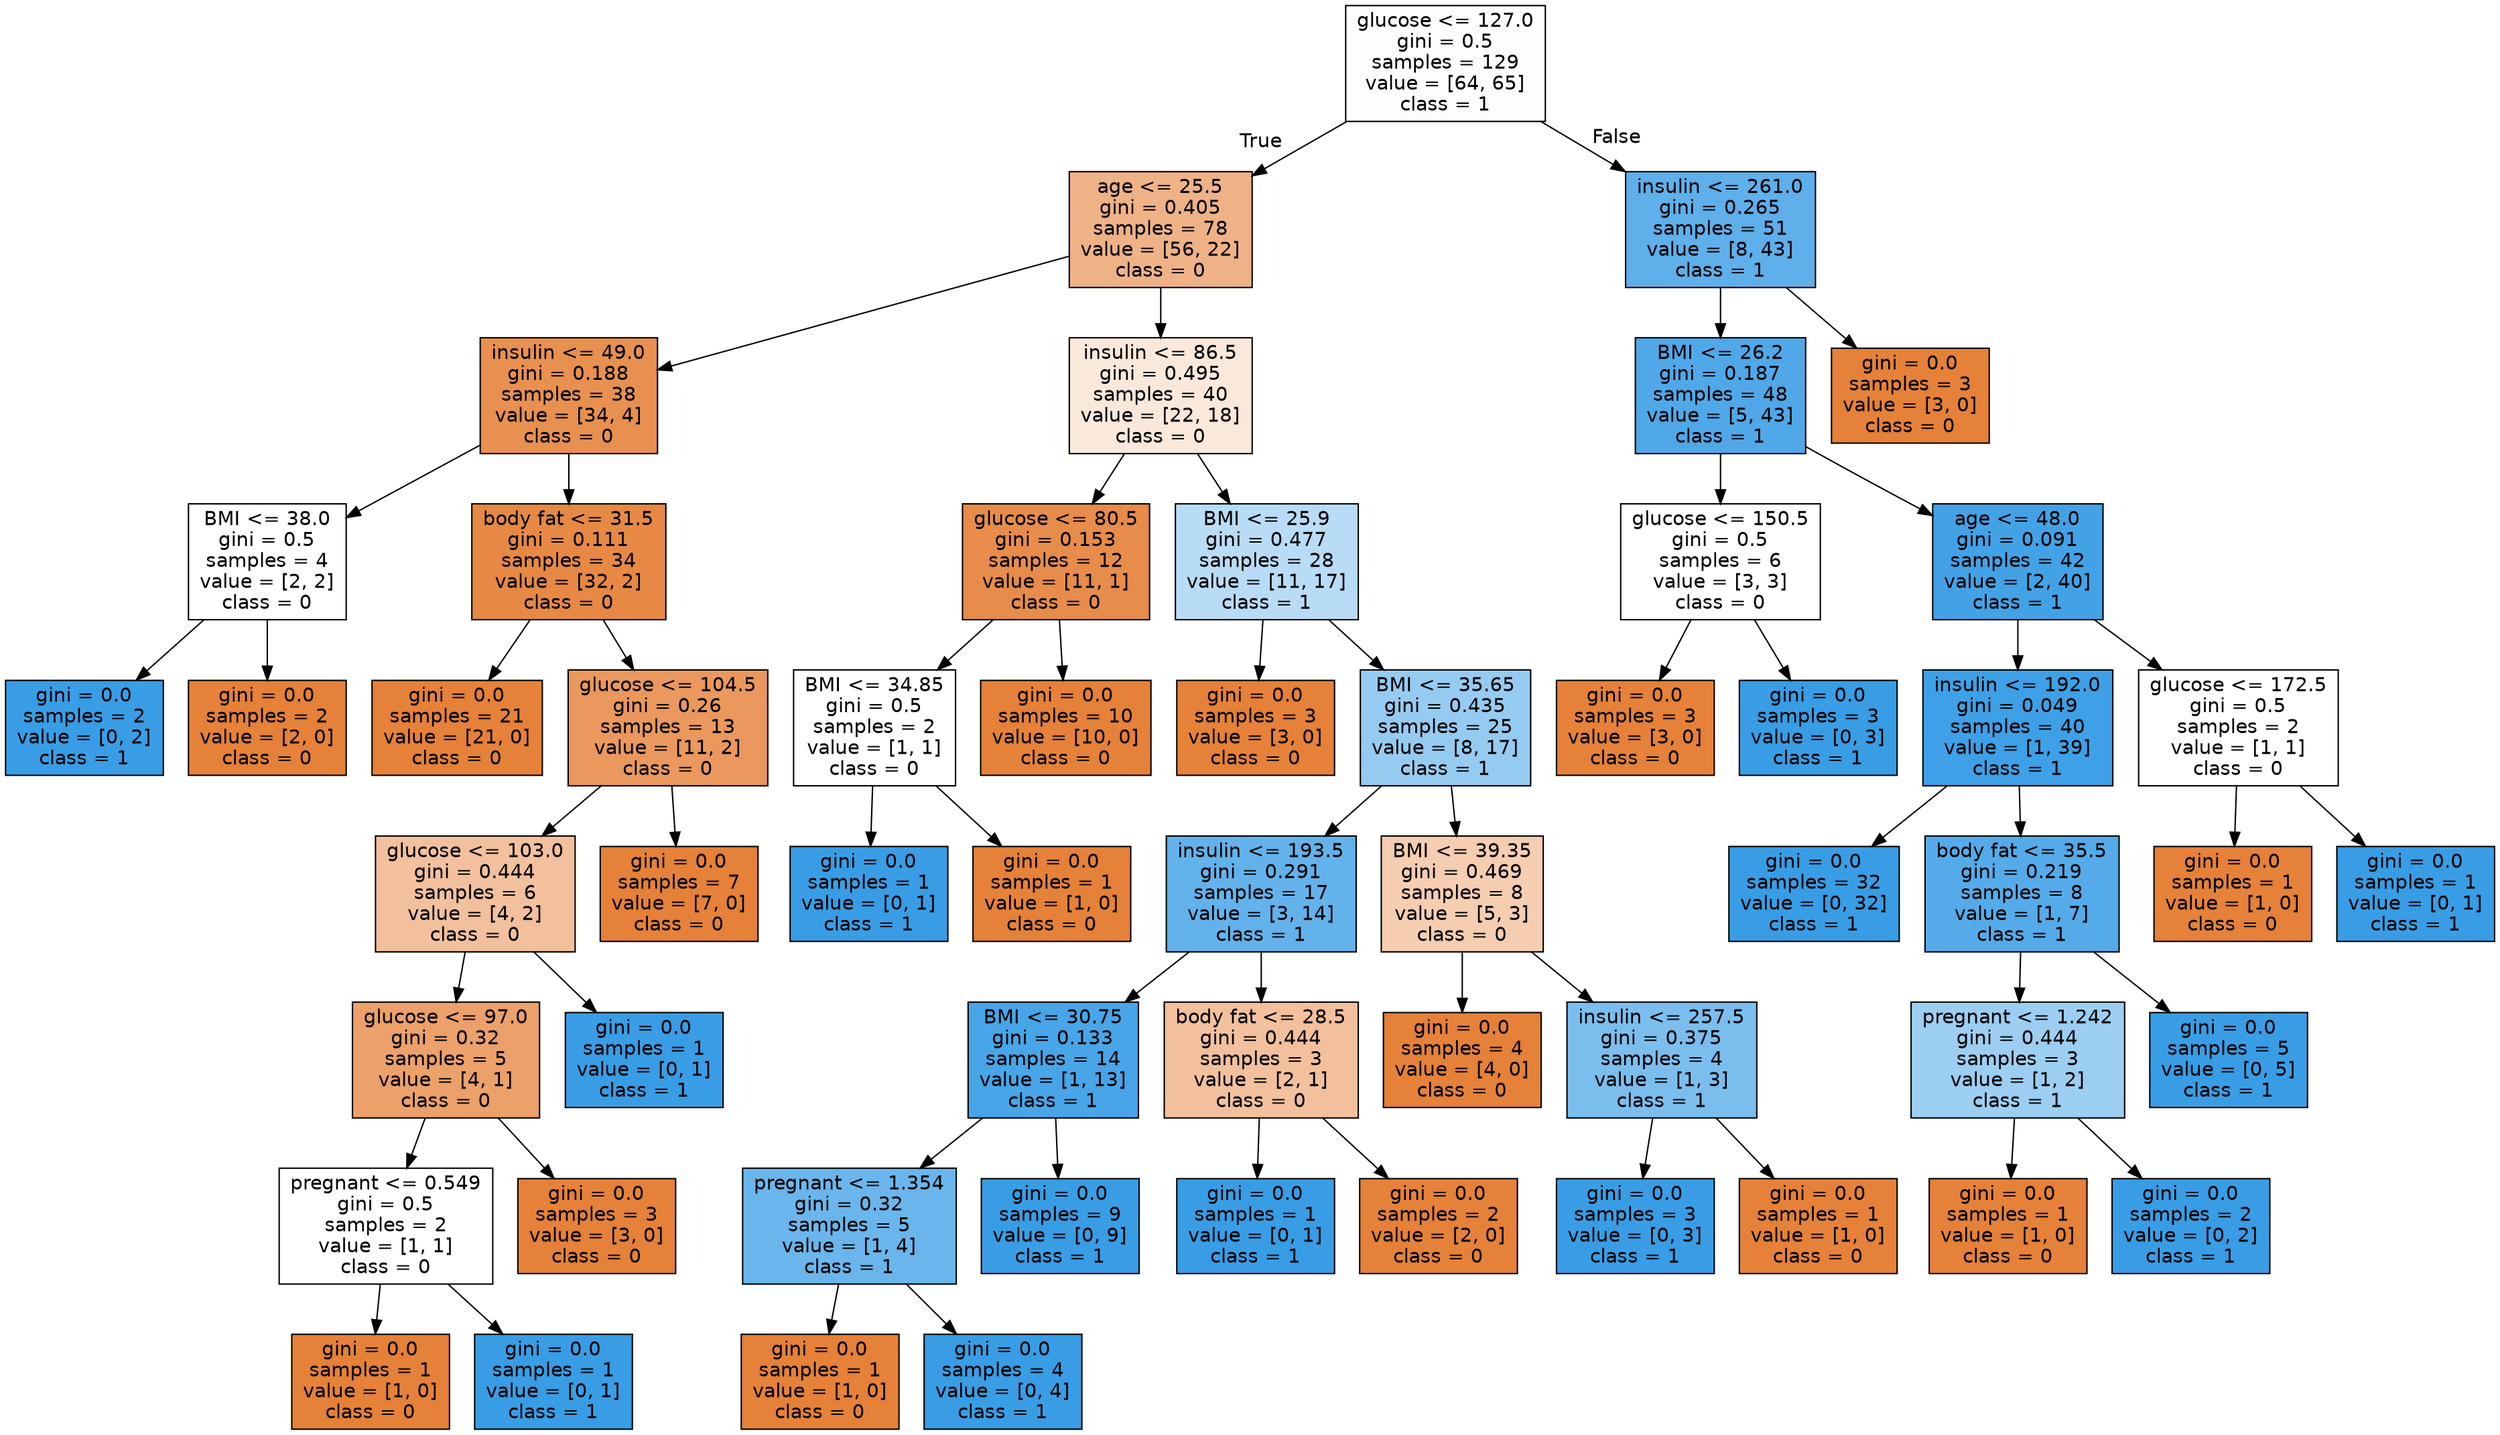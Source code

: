 digraph Tree {
node [shape=box, style="filled", color="black", fontname="helvetica"] ;
edge [fontname="helvetica"] ;
0 [label="glucose <= 127.0\ngini = 0.5\nsamples = 129\nvalue = [64, 65]\nclass = 1", fillcolor="#fcfdff"] ;
1 [label="age <= 25.5\ngini = 0.405\nsamples = 78\nvalue = [56, 22]\nclass = 0", fillcolor="#efb287"] ;
0 -> 1 [labeldistance=2.5, labelangle=45, headlabel="True"] ;
2 [label="insulin <= 49.0\ngini = 0.188\nsamples = 38\nvalue = [34, 4]\nclass = 0", fillcolor="#e89050"] ;
1 -> 2 ;
3 [label="BMI <= 38.0\ngini = 0.5\nsamples = 4\nvalue = [2, 2]\nclass = 0", fillcolor="#ffffff"] ;
2 -> 3 ;
4 [label="gini = 0.0\nsamples = 2\nvalue = [0, 2]\nclass = 1", fillcolor="#399de5"] ;
3 -> 4 ;
5 [label="gini = 0.0\nsamples = 2\nvalue = [2, 0]\nclass = 0", fillcolor="#e58139"] ;
3 -> 5 ;
6 [label="body fat <= 31.5\ngini = 0.111\nsamples = 34\nvalue = [32, 2]\nclass = 0", fillcolor="#e78945"] ;
2 -> 6 ;
7 [label="gini = 0.0\nsamples = 21\nvalue = [21, 0]\nclass = 0", fillcolor="#e58139"] ;
6 -> 7 ;
8 [label="glucose <= 104.5\ngini = 0.26\nsamples = 13\nvalue = [11, 2]\nclass = 0", fillcolor="#ea985d"] ;
6 -> 8 ;
9 [label="glucose <= 103.0\ngini = 0.444\nsamples = 6\nvalue = [4, 2]\nclass = 0", fillcolor="#f2c09c"] ;
8 -> 9 ;
10 [label="glucose <= 97.0\ngini = 0.32\nsamples = 5\nvalue = [4, 1]\nclass = 0", fillcolor="#eca06a"] ;
9 -> 10 ;
11 [label="pregnant <= 0.549\ngini = 0.5\nsamples = 2\nvalue = [1, 1]\nclass = 0", fillcolor="#ffffff"] ;
10 -> 11 ;
12 [label="gini = 0.0\nsamples = 1\nvalue = [1, 0]\nclass = 0", fillcolor="#e58139"] ;
11 -> 12 ;
13 [label="gini = 0.0\nsamples = 1\nvalue = [0, 1]\nclass = 1", fillcolor="#399de5"] ;
11 -> 13 ;
14 [label="gini = 0.0\nsamples = 3\nvalue = [3, 0]\nclass = 0", fillcolor="#e58139"] ;
10 -> 14 ;
15 [label="gini = 0.0\nsamples = 1\nvalue = [0, 1]\nclass = 1", fillcolor="#399de5"] ;
9 -> 15 ;
16 [label="gini = 0.0\nsamples = 7\nvalue = [7, 0]\nclass = 0", fillcolor="#e58139"] ;
8 -> 16 ;
17 [label="insulin <= 86.5\ngini = 0.495\nsamples = 40\nvalue = [22, 18]\nclass = 0", fillcolor="#fae8db"] ;
1 -> 17 ;
18 [label="glucose <= 80.5\ngini = 0.153\nsamples = 12\nvalue = [11, 1]\nclass = 0", fillcolor="#e78c4b"] ;
17 -> 18 ;
19 [label="BMI <= 34.85\ngini = 0.5\nsamples = 2\nvalue = [1, 1]\nclass = 0", fillcolor="#ffffff"] ;
18 -> 19 ;
20 [label="gini = 0.0\nsamples = 1\nvalue = [0, 1]\nclass = 1", fillcolor="#399de5"] ;
19 -> 20 ;
21 [label="gini = 0.0\nsamples = 1\nvalue = [1, 0]\nclass = 0", fillcolor="#e58139"] ;
19 -> 21 ;
22 [label="gini = 0.0\nsamples = 10\nvalue = [10, 0]\nclass = 0", fillcolor="#e58139"] ;
18 -> 22 ;
23 [label="BMI <= 25.9\ngini = 0.477\nsamples = 28\nvalue = [11, 17]\nclass = 1", fillcolor="#b9dcf6"] ;
17 -> 23 ;
24 [label="gini = 0.0\nsamples = 3\nvalue = [3, 0]\nclass = 0", fillcolor="#e58139"] ;
23 -> 24 ;
25 [label="BMI <= 35.65\ngini = 0.435\nsamples = 25\nvalue = [8, 17]\nclass = 1", fillcolor="#96cbf1"] ;
23 -> 25 ;
26 [label="insulin <= 193.5\ngini = 0.291\nsamples = 17\nvalue = [3, 14]\nclass = 1", fillcolor="#63b2eb"] ;
25 -> 26 ;
27 [label="BMI <= 30.75\ngini = 0.133\nsamples = 14\nvalue = [1, 13]\nclass = 1", fillcolor="#48a5e7"] ;
26 -> 27 ;
28 [label="pregnant <= 1.354\ngini = 0.32\nsamples = 5\nvalue = [1, 4]\nclass = 1", fillcolor="#6ab6ec"] ;
27 -> 28 ;
29 [label="gini = 0.0\nsamples = 1\nvalue = [1, 0]\nclass = 0", fillcolor="#e58139"] ;
28 -> 29 ;
30 [label="gini = 0.0\nsamples = 4\nvalue = [0, 4]\nclass = 1", fillcolor="#399de5"] ;
28 -> 30 ;
31 [label="gini = 0.0\nsamples = 9\nvalue = [0, 9]\nclass = 1", fillcolor="#399de5"] ;
27 -> 31 ;
32 [label="body fat <= 28.5\ngini = 0.444\nsamples = 3\nvalue = [2, 1]\nclass = 0", fillcolor="#f2c09c"] ;
26 -> 32 ;
33 [label="gini = 0.0\nsamples = 1\nvalue = [0, 1]\nclass = 1", fillcolor="#399de5"] ;
32 -> 33 ;
34 [label="gini = 0.0\nsamples = 2\nvalue = [2, 0]\nclass = 0", fillcolor="#e58139"] ;
32 -> 34 ;
35 [label="BMI <= 39.35\ngini = 0.469\nsamples = 8\nvalue = [5, 3]\nclass = 0", fillcolor="#f5cdb0"] ;
25 -> 35 ;
36 [label="gini = 0.0\nsamples = 4\nvalue = [4, 0]\nclass = 0", fillcolor="#e58139"] ;
35 -> 36 ;
37 [label="insulin <= 257.5\ngini = 0.375\nsamples = 4\nvalue = [1, 3]\nclass = 1", fillcolor="#7bbeee"] ;
35 -> 37 ;
38 [label="gini = 0.0\nsamples = 3\nvalue = [0, 3]\nclass = 1", fillcolor="#399de5"] ;
37 -> 38 ;
39 [label="gini = 0.0\nsamples = 1\nvalue = [1, 0]\nclass = 0", fillcolor="#e58139"] ;
37 -> 39 ;
40 [label="insulin <= 261.0\ngini = 0.265\nsamples = 51\nvalue = [8, 43]\nclass = 1", fillcolor="#5eafea"] ;
0 -> 40 [labeldistance=2.5, labelangle=-45, headlabel="False"] ;
41 [label="BMI <= 26.2\ngini = 0.187\nsamples = 48\nvalue = [5, 43]\nclass = 1", fillcolor="#50a8e8"] ;
40 -> 41 ;
42 [label="glucose <= 150.5\ngini = 0.5\nsamples = 6\nvalue = [3, 3]\nclass = 0", fillcolor="#ffffff"] ;
41 -> 42 ;
43 [label="gini = 0.0\nsamples = 3\nvalue = [3, 0]\nclass = 0", fillcolor="#e58139"] ;
42 -> 43 ;
44 [label="gini = 0.0\nsamples = 3\nvalue = [0, 3]\nclass = 1", fillcolor="#399de5"] ;
42 -> 44 ;
45 [label="age <= 48.0\ngini = 0.091\nsamples = 42\nvalue = [2, 40]\nclass = 1", fillcolor="#43a2e6"] ;
41 -> 45 ;
46 [label="insulin <= 192.0\ngini = 0.049\nsamples = 40\nvalue = [1, 39]\nclass = 1", fillcolor="#3ea0e6"] ;
45 -> 46 ;
47 [label="gini = 0.0\nsamples = 32\nvalue = [0, 32]\nclass = 1", fillcolor="#399de5"] ;
46 -> 47 ;
48 [label="body fat <= 35.5\ngini = 0.219\nsamples = 8\nvalue = [1, 7]\nclass = 1", fillcolor="#55abe9"] ;
46 -> 48 ;
49 [label="pregnant <= 1.242\ngini = 0.444\nsamples = 3\nvalue = [1, 2]\nclass = 1", fillcolor="#9ccef2"] ;
48 -> 49 ;
50 [label="gini = 0.0\nsamples = 1\nvalue = [1, 0]\nclass = 0", fillcolor="#e58139"] ;
49 -> 50 ;
51 [label="gini = 0.0\nsamples = 2\nvalue = [0, 2]\nclass = 1", fillcolor="#399de5"] ;
49 -> 51 ;
52 [label="gini = 0.0\nsamples = 5\nvalue = [0, 5]\nclass = 1", fillcolor="#399de5"] ;
48 -> 52 ;
53 [label="glucose <= 172.5\ngini = 0.5\nsamples = 2\nvalue = [1, 1]\nclass = 0", fillcolor="#ffffff"] ;
45 -> 53 ;
54 [label="gini = 0.0\nsamples = 1\nvalue = [1, 0]\nclass = 0", fillcolor="#e58139"] ;
53 -> 54 ;
55 [label="gini = 0.0\nsamples = 1\nvalue = [0, 1]\nclass = 1", fillcolor="#399de5"] ;
53 -> 55 ;
56 [label="gini = 0.0\nsamples = 3\nvalue = [3, 0]\nclass = 0", fillcolor="#e58139"] ;
40 -> 56 ;
}